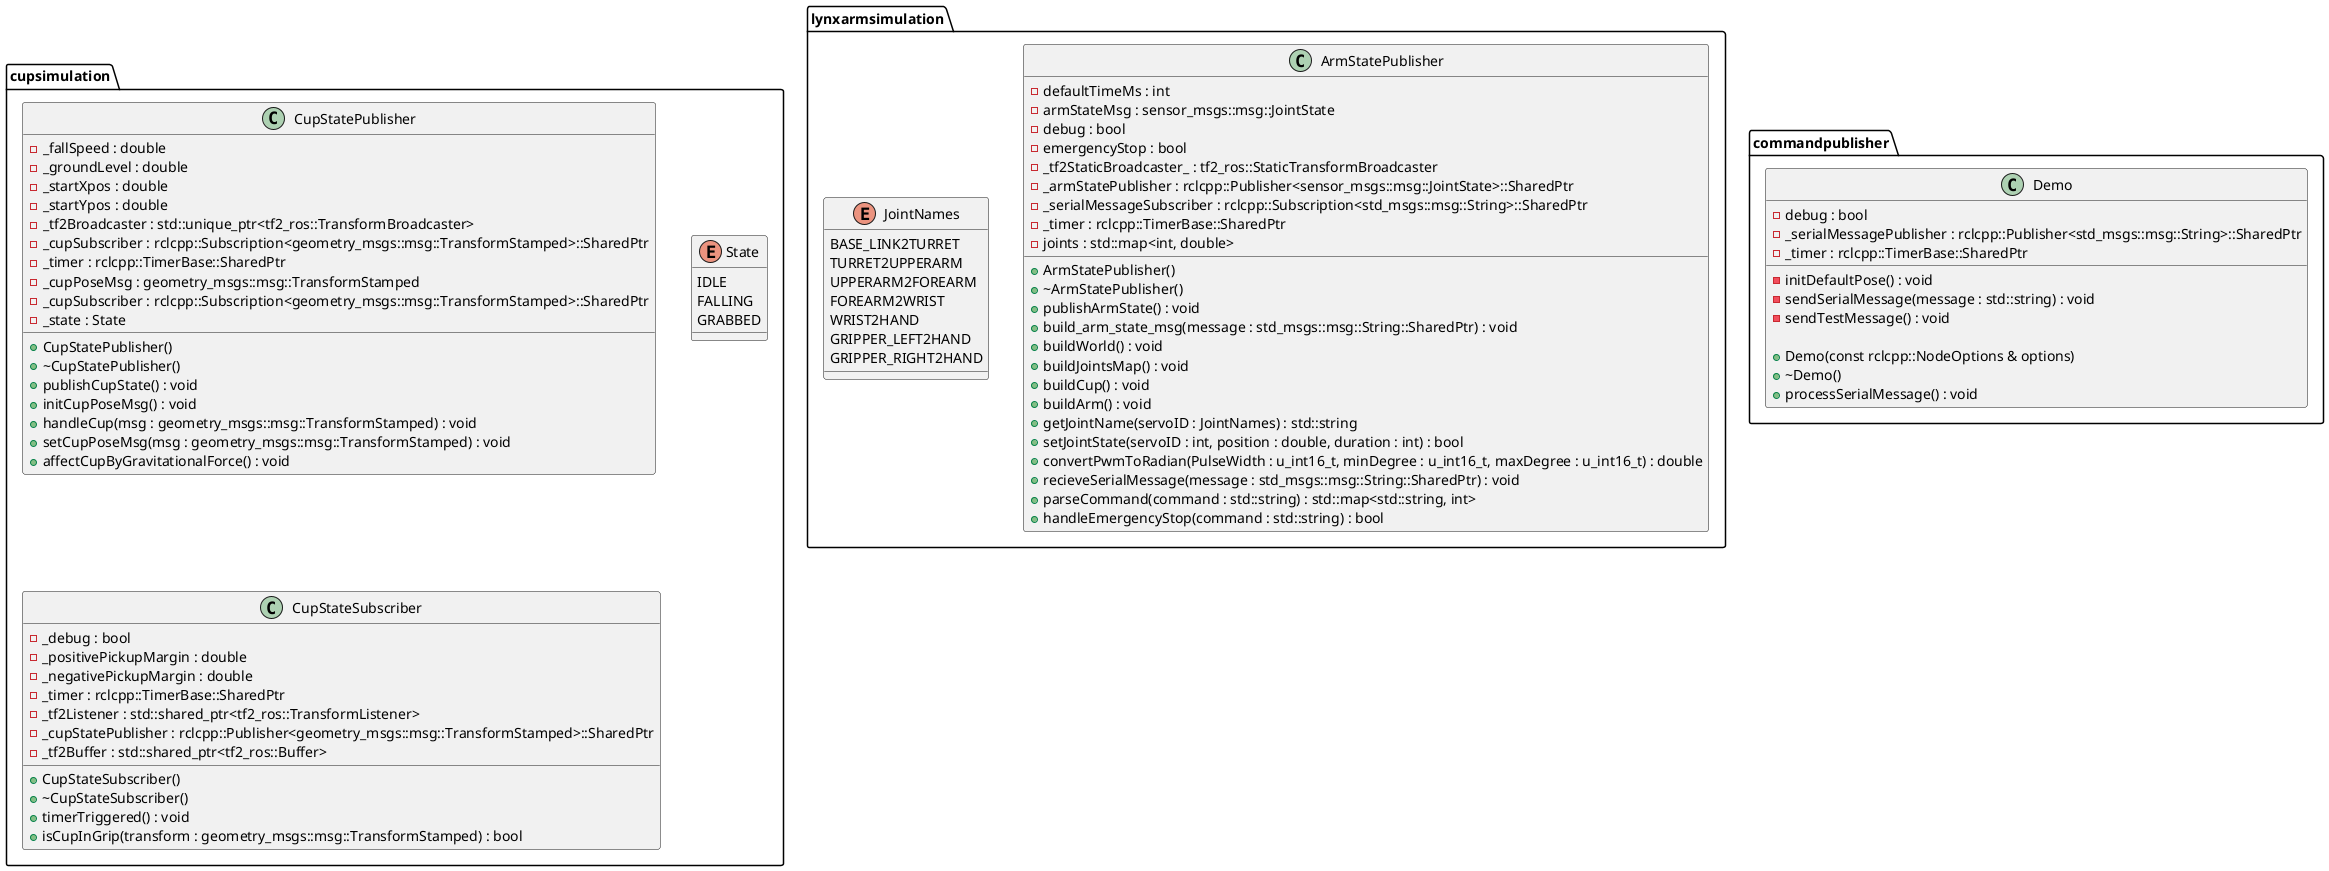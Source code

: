 @startuml

package lynxarmsimulation {
class ArmStatePublisher {
        - defaultTimeMs : int
        - armStateMsg : sensor_msgs::msg::JointState
        - debug : bool
        - emergencyStop : bool
        - _tf2StaticBroadcaster_ : tf2_ros::StaticTransformBroadcaster
        - _armStatePublisher : rclcpp::Publisher<sensor_msgs::msg::JointState>::SharedPtr
        - _serialMessageSubscriber : rclcpp::Subscription<std_msgs::msg::String>::SharedPtr
        - _timer : rclcpp::TimerBase::SharedPtr
        - joints : std::map<int, double>
        
        + ArmStatePublisher()
        + ~ArmStatePublisher()
        + publishArmState() : void
        + build_arm_state_msg(message : std_msgs::msg::String::SharedPtr) : void
        + buildWorld() : void
        + buildJointsMap() : void
        + buildCup() : void
        + buildArm() : void
        + getJointName(servoID : JointNames) : std::string
        + setJointState(servoID : int, position : double, duration : int) : bool
        + convertPwmToRadian(PulseWidth : u_int16_t, minDegree : u_int16_t, maxDegree : u_int16_t) : double
        + recieveSerialMessage(message : std_msgs::msg::String::SharedPtr) : void
        + parseCommand(command : std::string) : std::map<std::string, int>
        + handleEmergencyStop(command : std::string) : bool
    }
    
    enum JointNames {
        BASE_LINK2TURRET
        TURRET2UPPERARM
        UPPERARM2FOREARM
        FOREARM2WRIST
        WRIST2HAND
        GRIPPER_LEFT2HAND
        GRIPPER_RIGHT2HAND
    }
}

package cupsimulation {
 class CupStatePublisher {
        - _fallSpeed : double
        - _groundLevel : double
        - _startXpos : double
        - _startYpos : double
        - _tf2Broadcaster : std::unique_ptr<tf2_ros::TransformBroadcaster>
        - _cupSubscriber : rclcpp::Subscription<geometry_msgs::msg::TransformStamped>::SharedPtr
        - _timer : rclcpp::TimerBase::SharedPtr
        - _cupPoseMsg : geometry_msgs::msg::TransformStamped
        - _cupSubscriber : rclcpp::Subscription<geometry_msgs::msg::TransformStamped>::SharedPtr 
        - _state : State
        
        + CupStatePublisher()
        + ~CupStatePublisher()
        + publishCupState() : void
        + initCupPoseMsg() : void
        + handleCup(msg : geometry_msgs::msg::TransformStamped) : void
        + setCupPoseMsg(msg : geometry_msgs::msg::TransformStamped) : void
        + affectCupByGravitationalForce() : void
    }
    
    enum State {
        IDLE
        FALLING
        GRABBED
    }

 class CupStateSubscriber {
        - _debug : bool
        - _positivePickupMargin : double
        - _negativePickupMargin : double
        - _timer : rclcpp::TimerBase::SharedPtr
        - _tf2Listener : std::shared_ptr<tf2_ros::TransformListener>
        - _cupStatePublisher : rclcpp::Publisher<geometry_msgs::msg::TransformStamped>::SharedPtr
        - _tf2Buffer : std::shared_ptr<tf2_ros::Buffer>
        
        + CupStateSubscriber()
        + ~CupStateSubscriber()
        + timerTriggered() : void
        + isCupInGrip(transform : geometry_msgs::msg::TransformStamped) : bool
    }
}

package commandpublisher {
    class Demo {
        - debug : bool
        - _serialMessagePublisher : rclcpp::Publisher<std_msgs::msg::String>::SharedPtr
        - _timer : rclcpp::TimerBase::SharedPtr
        - initDefaultPose() : void
        - sendSerialMessage(message : std::string) : void
        - sendTestMessage() : void
        
        + Demo(const rclcpp::NodeOptions & options)
        + ~Demo()
        + processSerialMessage() : void

    }
}


@enduml